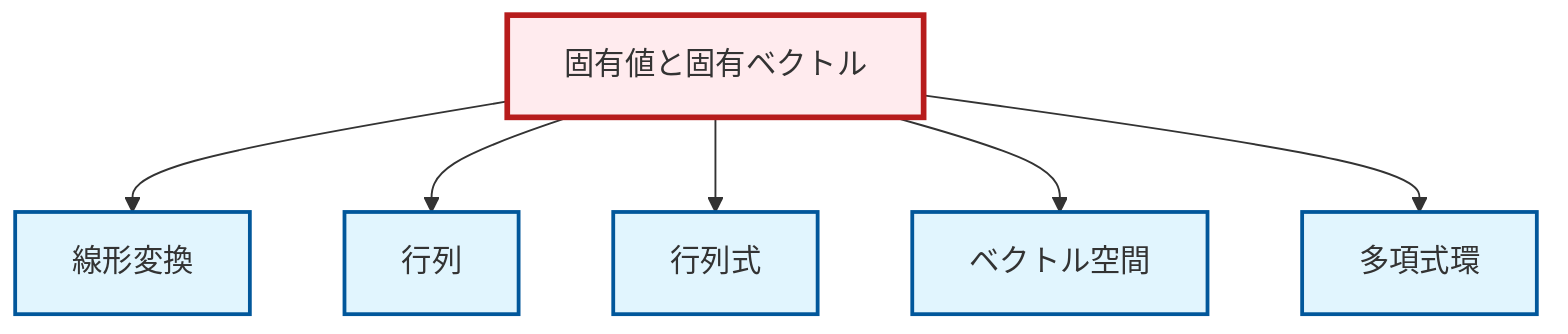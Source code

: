 graph TD
    classDef definition fill:#e1f5fe,stroke:#01579b,stroke-width:2px
    classDef theorem fill:#f3e5f5,stroke:#4a148c,stroke-width:2px
    classDef axiom fill:#fff3e0,stroke:#e65100,stroke-width:2px
    classDef example fill:#e8f5e9,stroke:#1b5e20,stroke-width:2px
    classDef current fill:#ffebee,stroke:#b71c1c,stroke-width:3px
    def-polynomial-ring["多項式環"]:::definition
    def-vector-space["ベクトル空間"]:::definition
    def-matrix["行列"]:::definition
    def-linear-transformation["線形変換"]:::definition
    def-determinant["行列式"]:::definition
    def-eigenvalue-eigenvector["固有値と固有ベクトル"]:::definition
    def-eigenvalue-eigenvector --> def-linear-transformation
    def-eigenvalue-eigenvector --> def-matrix
    def-eigenvalue-eigenvector --> def-determinant
    def-eigenvalue-eigenvector --> def-vector-space
    def-eigenvalue-eigenvector --> def-polynomial-ring
    class def-eigenvalue-eigenvector current